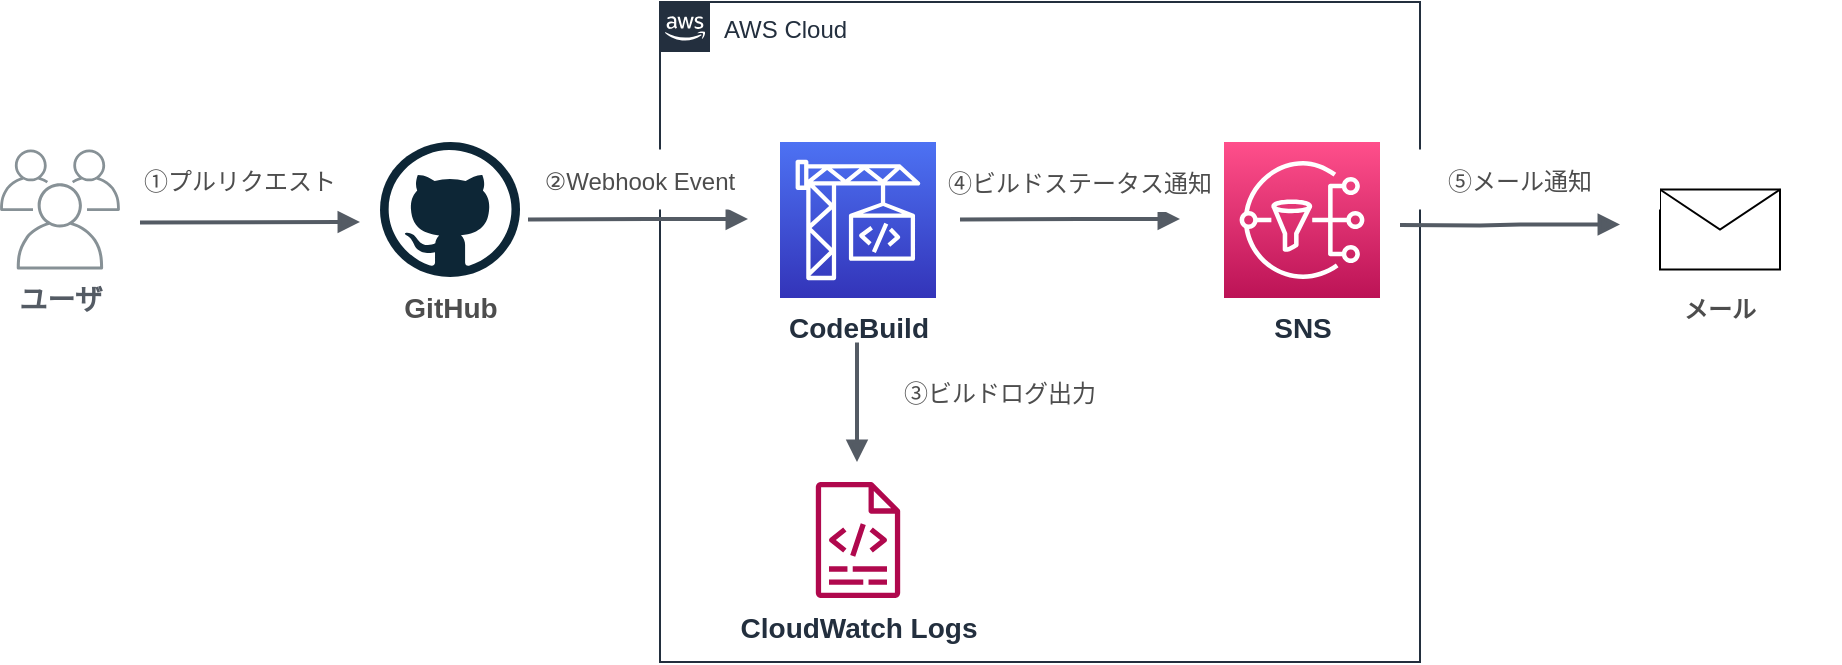 <mxfile>
    <diagram id="7D7Y1vCRq8nWwCYkhVjj" name="architecture">
        <mxGraphModel dx="734" dy="448" grid="1" gridSize="10" guides="1" tooltips="1" connect="1" arrows="1" fold="1" page="1" pageScale="1" pageWidth="827" pageHeight="1169" background="#ffffff" math="0" shadow="0">
            <root>
                <mxCell id="0"/>
                <mxCell id="1" parent="0"/>
                <mxCell id="3" value="AWS Cloud" style="points=[[0,0],[0.25,0],[0.5,0],[0.75,0],[1,0],[1,0.25],[1,0.5],[1,0.75],[1,1],[0.75,1],[0.5,1],[0.25,1],[0,1],[0,0.75],[0,0.5],[0,0.25]];outlineConnect=0;gradientColor=none;html=1;whiteSpace=wrap;fontSize=12;fontStyle=0;container=1;pointerEvents=0;collapsible=0;recursiveResize=0;shape=mxgraph.aws4.group;grIcon=mxgraph.aws4.group_aws_cloud_alt;strokeColor=#232F3E;fillColor=none;verticalAlign=top;align=left;spacingLeft=30;fontColor=#232F3E;dashed=0;" vertex="1" parent="1">
                    <mxGeometry x="370" y="50" width="380" height="330" as="geometry"/>
                </mxCell>
                <mxCell id="6" value="&lt;font style=&quot;font-size: 14px&quot;&gt;&lt;b&gt;CodeBuild&lt;/b&gt;&lt;/font&gt;" style="sketch=0;points=[[0,0,0],[0.25,0,0],[0.5,0,0],[0.75,0,0],[1,0,0],[0,1,0],[0.25,1,0],[0.5,1,0],[0.75,1,0],[1,1,0],[0,0.25,0],[0,0.5,0],[0,0.75,0],[1,0.25,0],[1,0.5,0],[1,0.75,0]];outlineConnect=0;fontColor=#232F3E;gradientColor=#4D72F3;gradientDirection=north;fillColor=#3334B9;strokeColor=#ffffff;dashed=0;verticalLabelPosition=bottom;verticalAlign=top;align=center;html=1;fontSize=12;fontStyle=0;aspect=fixed;shape=mxgraph.aws4.resourceIcon;resIcon=mxgraph.aws4.codebuild;" vertex="1" parent="3">
                    <mxGeometry x="60" y="70" width="78" height="78" as="geometry"/>
                </mxCell>
                <mxCell id="7" value="&lt;b&gt;&lt;font style=&quot;font-size: 14px&quot;&gt;CloudWatch Logs&lt;/font&gt;&lt;/b&gt;" style="sketch=0;outlineConnect=0;fontColor=#232F3E;gradientColor=none;fillColor=#B0084D;strokeColor=none;dashed=0;verticalLabelPosition=bottom;verticalAlign=top;align=center;html=1;fontSize=12;fontStyle=0;aspect=fixed;pointerEvents=1;shape=mxgraph.aws4.logs;" vertex="1" parent="3">
                    <mxGeometry x="60" y="240" width="78" height="58" as="geometry"/>
                </mxCell>
                <mxCell id="8" value="&lt;b&gt;&lt;font style=&quot;font-size: 14px&quot;&gt;SNS&lt;/font&gt;&lt;/b&gt;" style="sketch=0;points=[[0,0,0],[0.25,0,0],[0.5,0,0],[0.75,0,0],[1,0,0],[0,1,0],[0.25,1,0],[0.5,1,0],[0.75,1,0],[1,1,0],[0,0.25,0],[0,0.5,0],[0,0.75,0],[1,0.25,0],[1,0.5,0],[1,0.75,0]];outlineConnect=0;fontColor=#232F3E;gradientColor=#FF4F8B;gradientDirection=north;fillColor=#BC1356;strokeColor=#ffffff;dashed=0;verticalLabelPosition=bottom;verticalAlign=top;align=center;html=1;fontSize=12;fontStyle=0;aspect=fixed;shape=mxgraph.aws4.resourceIcon;resIcon=mxgraph.aws4.sns;" vertex="1" parent="3">
                    <mxGeometry x="282" y="70" width="78" height="78" as="geometry"/>
                </mxCell>
                <mxCell id="20" value="" style="html=1;endArrow=block;elbow=vertical;startArrow=none;endFill=1;strokeColor=#545B64;rounded=0;fontSize=14;fontColor=#4D4D4D;strokeWidth=2;" edge="1" parent="3">
                    <mxGeometry width="100" relative="1" as="geometry">
                        <mxPoint x="98.5" y="170.25" as="sourcePoint"/>
                        <mxPoint x="98.5" y="230" as="targetPoint"/>
                    </mxGeometry>
                </mxCell>
                <mxCell id="21" value="&lt;span style=&quot;font-size: 12px&quot;&gt;③ビルドログ出力&lt;/span&gt;" style="text;html=1;strokeColor=none;fillColor=#FFFFFF;align=center;verticalAlign=middle;whiteSpace=wrap;rounded=0;fontSize=14;fontColor=#4D4D4D;" vertex="1" parent="3">
                    <mxGeometry x="110" y="180" width="120" height="30" as="geometry"/>
                </mxCell>
                <mxCell id="22" value="" style="html=1;endArrow=block;elbow=vertical;startArrow=none;endFill=1;strokeColor=#545B64;rounded=0;fontSize=14;fontColor=#4D4D4D;strokeWidth=2;" edge="1" parent="3">
                    <mxGeometry width="100" relative="1" as="geometry">
                        <mxPoint x="150" y="108.75" as="sourcePoint"/>
                        <mxPoint x="260" y="108.5" as="targetPoint"/>
                        <Array as="points">
                            <mxPoint x="210" y="108.5"/>
                        </Array>
                    </mxGeometry>
                </mxCell>
                <mxCell id="23" value="&lt;span style=&quot;font-size: 12px&quot;&gt;④ビルドステータス通知&lt;/span&gt;" style="text;html=1;strokeColor=none;fillColor=#FFFFFF;align=center;verticalAlign=middle;whiteSpace=wrap;rounded=0;fontSize=14;fontColor=#4D4D4D;" vertex="1" parent="3">
                    <mxGeometry x="140" y="75" width="140" height="30" as="geometry"/>
                </mxCell>
                <mxCell id="4" value="&lt;font style=&quot;font-size: 14px&quot;&gt;&lt;b&gt;ユーザ&lt;/b&gt;&lt;/font&gt;" style="sketch=0;outlineConnect=0;gradientColor=none;fontColor=#545B64;strokeColor=none;fillColor=#879196;dashed=0;verticalLabelPosition=bottom;verticalAlign=top;align=center;html=1;fontSize=12;fontStyle=0;aspect=fixed;shape=mxgraph.aws4.illustration_users;pointerEvents=1" vertex="1" parent="1">
                    <mxGeometry x="40" y="123.75" width="60" height="60" as="geometry"/>
                </mxCell>
                <mxCell id="5" value="&lt;b&gt;&lt;font color=&quot;#4d4d4d&quot;&gt;GitHub&lt;/font&gt;&lt;/b&gt;" style="dashed=0;outlineConnect=0;html=1;align=center;labelPosition=center;verticalLabelPosition=bottom;verticalAlign=top;shape=mxgraph.weblogos.github;fontSize=14;" vertex="1" parent="1">
                    <mxGeometry x="230" y="120" width="70" height="67.5" as="geometry"/>
                </mxCell>
                <mxCell id="14" value="" style="shape=message;html=1;whiteSpace=wrap;html=1;outlineConnect=0;fontSize=14;fontColor=#4D4D4D;" vertex="1" parent="1">
                    <mxGeometry x="870" y="143.75" width="60" height="40" as="geometry"/>
                </mxCell>
                <mxCell id="16" value="" style="html=1;endArrow=block;elbow=vertical;startArrow=none;endFill=1;strokeColor=#545B64;rounded=0;fontSize=14;fontColor=#4D4D4D;strokeWidth=2;" edge="1" parent="1">
                    <mxGeometry width="100" relative="1" as="geometry">
                        <mxPoint x="110" y="160.25" as="sourcePoint"/>
                        <mxPoint x="220" y="160" as="targetPoint"/>
                    </mxGeometry>
                </mxCell>
                <mxCell id="17" value="&lt;font style=&quot;font-size: 12px&quot;&gt;①プルリクエスト&lt;/font&gt;" style="text;html=1;strokeColor=none;fillColor=#FFFFFF;align=center;verticalAlign=middle;whiteSpace=wrap;rounded=0;fontSize=14;fontColor=#4D4D4D;" vertex="1" parent="1">
                    <mxGeometry x="100" y="123.75" width="120" height="30" as="geometry"/>
                </mxCell>
                <mxCell id="18" value="" style="html=1;endArrow=block;elbow=vertical;startArrow=none;endFill=1;strokeColor=#545B64;rounded=0;fontSize=14;fontColor=#4D4D4D;strokeWidth=2;" edge="1" parent="1">
                    <mxGeometry width="100" relative="1" as="geometry">
                        <mxPoint x="304" y="158.75" as="sourcePoint"/>
                        <mxPoint x="414" y="158.5" as="targetPoint"/>
                        <Array as="points">
                            <mxPoint x="364" y="158.5"/>
                        </Array>
                    </mxGeometry>
                </mxCell>
                <mxCell id="19" value="&lt;span style=&quot;font-size: 12px&quot;&gt;②Webhook Event&lt;/span&gt;" style="text;html=1;strokeColor=none;fillColor=#FFFFFF;align=center;verticalAlign=middle;whiteSpace=wrap;rounded=0;fontSize=14;fontColor=#4D4D4D;" vertex="1" parent="1">
                    <mxGeometry x="300" y="123.75" width="120" height="30" as="geometry"/>
                </mxCell>
                <mxCell id="24" value="" style="html=1;endArrow=block;elbow=vertical;startArrow=none;endFill=1;strokeColor=#545B64;rounded=0;fontSize=14;fontColor=#4D4D4D;strokeWidth=2;" edge="1" parent="1">
                    <mxGeometry width="100" relative="1" as="geometry">
                        <mxPoint x="740" y="161.5" as="sourcePoint"/>
                        <mxPoint x="850" y="161.25" as="targetPoint"/>
                        <Array as="points">
                            <mxPoint x="780" y="161.75"/>
                            <mxPoint x="800" y="161.25"/>
                        </Array>
                    </mxGeometry>
                </mxCell>
                <mxCell id="25" value="&lt;span style=&quot;font-size: 12px&quot;&gt;⑤メール通知&lt;/span&gt;" style="text;html=1;strokeColor=none;fillColor=#FFFFFF;align=center;verticalAlign=middle;whiteSpace=wrap;rounded=0;fontSize=14;fontColor=#4D4D4D;" vertex="1" parent="1">
                    <mxGeometry x="730" y="123.75" width="140" height="30" as="geometry"/>
                </mxCell>
                <mxCell id="26" value="&lt;span style=&quot;font-size: 12px&quot;&gt;&lt;b&gt;メール&lt;/b&gt;&lt;/span&gt;" style="text;html=1;strokeColor=none;fillColor=none;align=center;verticalAlign=middle;whiteSpace=wrap;rounded=0;fontSize=14;fontColor=#4D4D4D;" vertex="1" parent="1">
                    <mxGeometry x="840" y="187.5" width="120" height="30" as="geometry"/>
                </mxCell>
            </root>
        </mxGraphModel>
    </diagram>
</mxfile>